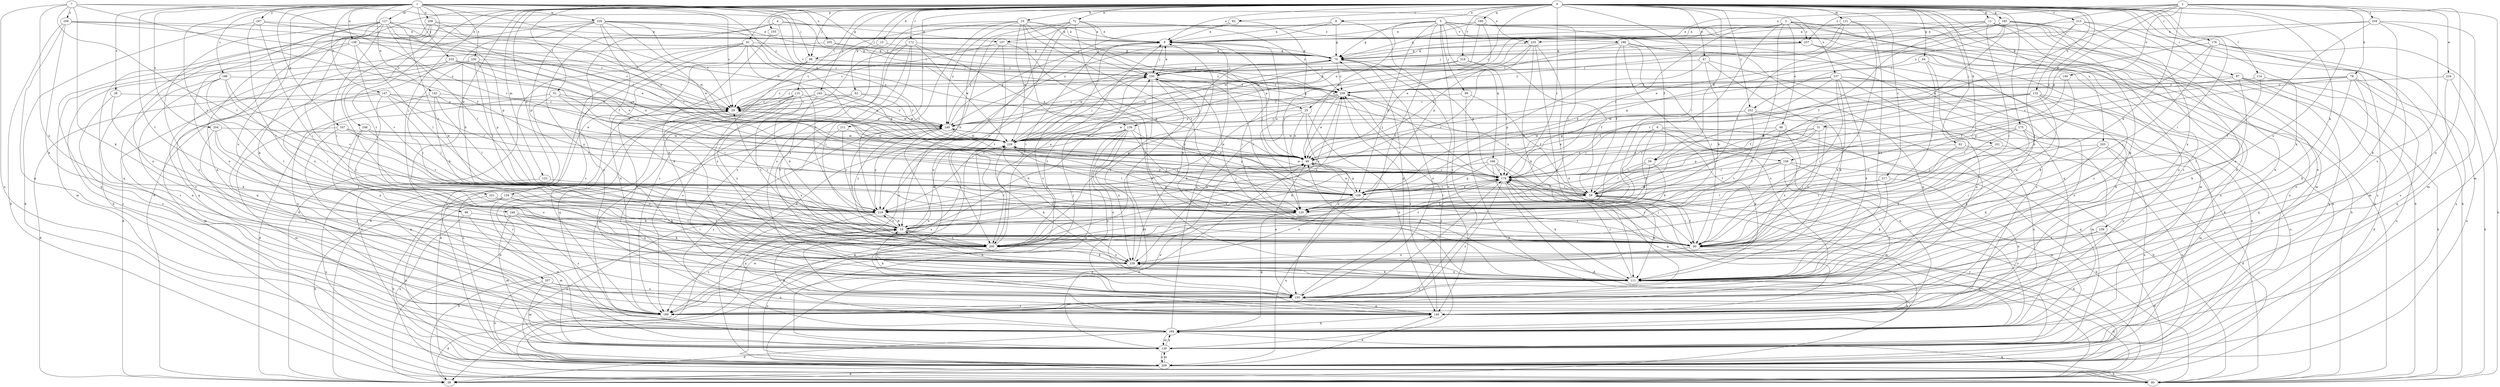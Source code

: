 strict digraph  {
0;
1;
2;
3;
4;
5;
6;
7;
8;
9;
10;
11;
15;
19;
25;
28;
29;
31;
39;
47;
48;
49;
51;
56;
59;
62;
64;
70;
72;
78;
80;
82;
87;
90;
91;
92;
96;
98;
99;
100;
101;
109;
111;
114;
115;
120;
121;
123;
127;
130;
133;
134;
137;
138;
139;
140;
143;
147;
149;
150;
155;
156;
157;
159;
165;
166;
167;
168;
169;
172;
175;
176;
179;
186;
188;
189;
200;
203;
204;
205;
207;
208;
209;
211;
215;
217;
218;
219;
221;
224;
226;
229;
230;
233;
235;
239;
245;
246;
247;
248;
249;
252;
254;
257;
258;
259;
0 -> 8  [label=a];
0 -> 9  [label=a];
0 -> 10  [label=b];
0 -> 11  [label=b];
0 -> 15  [label=b];
0 -> 25  [label=c];
0 -> 31  [label=d];
0 -> 39  [label=d];
0 -> 47  [label=e];
0 -> 51  [label=f];
0 -> 56  [label=f];
0 -> 62  [label=g];
0 -> 64  [label=g];
0 -> 72  [label=h];
0 -> 82  [label=i];
0 -> 87  [label=i];
0 -> 90  [label=i];
0 -> 91  [label=j];
0 -> 92  [label=j];
0 -> 96  [label=j];
0 -> 98  [label=j];
0 -> 101  [label=k];
0 -> 109  [label=k];
0 -> 111  [label=k];
0 -> 114  [label=l];
0 -> 115  [label=l];
0 -> 120  [label=l];
0 -> 121  [label=m];
0 -> 123  [label=m];
0 -> 133  [label=n];
0 -> 134  [label=n];
0 -> 137  [label=n];
0 -> 155  [label=p];
0 -> 165  [label=q];
0 -> 166  [label=q];
0 -> 172  [label=r];
0 -> 175  [label=r];
0 -> 176  [label=r];
0 -> 179  [label=r];
0 -> 200  [label=t];
0 -> 203  [label=u];
0 -> 211  [label=v];
0 -> 215  [label=v];
0 -> 217  [label=v];
0 -> 218  [label=v];
0 -> 221  [label=w];
0 -> 224  [label=w];
0 -> 245  [label=y];
0 -> 252  [label=z];
1 -> 25  [label=c];
1 -> 28  [label=c];
1 -> 29  [label=c];
1 -> 70  [label=g];
1 -> 98  [label=j];
1 -> 127  [label=m];
1 -> 138  [label=n];
1 -> 139  [label=n];
1 -> 143  [label=o];
1 -> 147  [label=o];
1 -> 167  [label=q];
1 -> 186  [label=s];
1 -> 200  [label=t];
1 -> 204  [label=u];
1 -> 205  [label=u];
1 -> 207  [label=u];
1 -> 208  [label=u];
1 -> 226  [label=w];
1 -> 229  [label=w];
1 -> 230  [label=x];
1 -> 233  [label=x];
1 -> 235  [label=x];
1 -> 246  [label=y];
1 -> 247  [label=y];
1 -> 248  [label=y];
2 -> 19  [label=b];
2 -> 56  [label=f];
2 -> 78  [label=h];
2 -> 130  [label=m];
2 -> 149  [label=o];
2 -> 150  [label=o];
2 -> 156  [label=p];
2 -> 235  [label=x];
2 -> 239  [label=x];
2 -> 252  [label=z];
2 -> 254  [label=z];
2 -> 257  [label=z];
3 -> 48  [label=e];
3 -> 80  [label=h];
3 -> 120  [label=l];
3 -> 139  [label=n];
3 -> 140  [label=n];
3 -> 179  [label=r];
3 -> 200  [label=t];
3 -> 209  [label=u];
3 -> 229  [label=w];
3 -> 257  [label=z];
4 -> 140  [label=n];
4 -> 156  [label=p];
4 -> 157  [label=p];
4 -> 239  [label=x];
4 -> 257  [label=z];
5 -> 49  [label=e];
5 -> 56  [label=f];
5 -> 70  [label=g];
5 -> 80  [label=h];
5 -> 98  [label=j];
5 -> 99  [label=j];
5 -> 130  [label=m];
5 -> 157  [label=p];
5 -> 159  [label=p];
5 -> 168  [label=q];
5 -> 169  [label=q];
5 -> 188  [label=s];
5 -> 189  [label=s];
5 -> 200  [label=t];
6 -> 19  [label=b];
6 -> 49  [label=e];
6 -> 80  [label=h];
6 -> 111  [label=k];
6 -> 120  [label=l];
6 -> 140  [label=n];
6 -> 229  [label=w];
7 -> 59  [label=f];
7 -> 111  [label=k];
7 -> 179  [label=r];
7 -> 209  [label=u];
7 -> 219  [label=v];
7 -> 239  [label=x];
7 -> 258  [label=z];
7 -> 259  [label=z];
8 -> 9  [label=a];
8 -> 70  [label=g];
8 -> 159  [label=p];
8 -> 249  [label=y];
9 -> 70  [label=g];
9 -> 90  [label=i];
9 -> 100  [label=j];
9 -> 189  [label=s];
9 -> 200  [label=t];
10 -> 9  [label=a];
10 -> 49  [label=e];
10 -> 100  [label=j];
10 -> 111  [label=k];
10 -> 120  [label=l];
10 -> 150  [label=o];
10 -> 189  [label=s];
10 -> 219  [label=v];
10 -> 229  [label=w];
10 -> 249  [label=y];
11 -> 9  [label=a];
11 -> 59  [label=f];
11 -> 80  [label=h];
11 -> 90  [label=i];
11 -> 111  [label=k];
11 -> 140  [label=n];
11 -> 189  [label=s];
11 -> 249  [label=y];
15 -> 29  [label=c];
15 -> 70  [label=g];
19 -> 29  [label=c];
19 -> 90  [label=i];
19 -> 111  [label=k];
19 -> 189  [label=s];
19 -> 200  [label=t];
19 -> 219  [label=v];
19 -> 229  [label=w];
19 -> 249  [label=y];
19 -> 259  [label=z];
25 -> 49  [label=e];
25 -> 140  [label=n];
25 -> 150  [label=o];
25 -> 239  [label=x];
25 -> 249  [label=y];
28 -> 29  [label=c];
28 -> 111  [label=k];
28 -> 189  [label=s];
29 -> 100  [label=j];
29 -> 209  [label=u];
29 -> 249  [label=y];
31 -> 59  [label=f];
31 -> 90  [label=i];
31 -> 111  [label=k];
31 -> 159  [label=p];
31 -> 179  [label=r];
31 -> 229  [label=w];
39 -> 19  [label=b];
47 -> 19  [label=b];
47 -> 100  [label=j];
47 -> 111  [label=k];
47 -> 140  [label=n];
47 -> 159  [label=p];
48 -> 90  [label=i];
48 -> 169  [label=q];
48 -> 179  [label=r];
48 -> 229  [label=w];
48 -> 239  [label=x];
49 -> 100  [label=j];
49 -> 159  [label=p];
49 -> 179  [label=r];
49 -> 249  [label=y];
51 -> 19  [label=b];
51 -> 29  [label=c];
51 -> 39  [label=d];
51 -> 120  [label=l];
51 -> 209  [label=u];
56 -> 19  [label=b];
56 -> 59  [label=f];
56 -> 120  [label=l];
56 -> 179  [label=r];
59 -> 29  [label=c];
59 -> 39  [label=d];
59 -> 90  [label=i];
59 -> 111  [label=k];
59 -> 120  [label=l];
59 -> 179  [label=r];
59 -> 219  [label=v];
59 -> 259  [label=z];
62 -> 29  [label=c];
62 -> 150  [label=o];
62 -> 229  [label=w];
62 -> 249  [label=y];
64 -> 90  [label=i];
64 -> 100  [label=j];
64 -> 111  [label=k];
64 -> 120  [label=l];
70 -> 100  [label=j];
70 -> 140  [label=n];
70 -> 150  [label=o];
70 -> 219  [label=v];
70 -> 229  [label=w];
70 -> 259  [label=z];
72 -> 9  [label=a];
72 -> 19  [label=b];
72 -> 39  [label=d];
72 -> 90  [label=i];
72 -> 100  [label=j];
72 -> 140  [label=n];
72 -> 209  [label=u];
72 -> 259  [label=z];
78 -> 111  [label=k];
78 -> 150  [label=o];
78 -> 159  [label=p];
78 -> 179  [label=r];
78 -> 189  [label=s];
78 -> 209  [label=u];
78 -> 259  [label=z];
80 -> 49  [label=e];
80 -> 169  [label=q];
80 -> 229  [label=w];
82 -> 9  [label=a];
82 -> 120  [label=l];
82 -> 219  [label=v];
87 -> 39  [label=d];
87 -> 80  [label=h];
87 -> 111  [label=k];
87 -> 169  [label=q];
87 -> 179  [label=r];
87 -> 259  [label=z];
90 -> 59  [label=f];
90 -> 169  [label=q];
90 -> 179  [label=r];
90 -> 239  [label=x];
91 -> 39  [label=d];
91 -> 70  [label=g];
91 -> 140  [label=n];
91 -> 159  [label=p];
91 -> 189  [label=s];
91 -> 209  [label=u];
91 -> 219  [label=v];
91 -> 249  [label=y];
92 -> 49  [label=e];
92 -> 140  [label=n];
92 -> 200  [label=t];
96 -> 19  [label=b];
96 -> 130  [label=m];
96 -> 209  [label=u];
98 -> 39  [label=d];
98 -> 100  [label=j];
98 -> 189  [label=s];
98 -> 239  [label=x];
98 -> 259  [label=z];
99 -> 29  [label=c];
99 -> 39  [label=d];
99 -> 59  [label=f];
100 -> 9  [label=a];
100 -> 29  [label=c];
100 -> 80  [label=h];
100 -> 111  [label=k];
100 -> 120  [label=l];
100 -> 200  [label=t];
100 -> 239  [label=x];
100 -> 259  [label=z];
101 -> 49  [label=e];
101 -> 209  [label=u];
101 -> 239  [label=x];
109 -> 39  [label=d];
109 -> 90  [label=i];
109 -> 150  [label=o];
111 -> 19  [label=b];
111 -> 39  [label=d];
111 -> 49  [label=e];
111 -> 100  [label=j];
111 -> 150  [label=o];
111 -> 179  [label=r];
111 -> 239  [label=x];
114 -> 90  [label=i];
114 -> 209  [label=u];
114 -> 259  [label=z];
115 -> 19  [label=b];
115 -> 29  [label=c];
115 -> 80  [label=h];
115 -> 169  [label=q];
115 -> 200  [label=t];
115 -> 239  [label=x];
115 -> 249  [label=y];
120 -> 169  [label=q];
120 -> 200  [label=t];
120 -> 229  [label=w];
121 -> 9  [label=a];
121 -> 90  [label=i];
121 -> 111  [label=k];
121 -> 120  [label=l];
121 -> 130  [label=m];
121 -> 229  [label=w];
123 -> 159  [label=p];
123 -> 209  [label=u];
127 -> 9  [label=a];
127 -> 29  [label=c];
127 -> 80  [label=h];
127 -> 90  [label=i];
127 -> 111  [label=k];
127 -> 120  [label=l];
127 -> 140  [label=n];
127 -> 150  [label=o];
127 -> 159  [label=p];
127 -> 179  [label=r];
127 -> 189  [label=s];
130 -> 29  [label=c];
130 -> 49  [label=e];
130 -> 169  [label=q];
130 -> 209  [label=u];
130 -> 259  [label=z];
133 -> 29  [label=c];
133 -> 59  [label=f];
133 -> 90  [label=i];
133 -> 111  [label=k];
133 -> 169  [label=q];
133 -> 179  [label=r];
133 -> 209  [label=u];
133 -> 229  [label=w];
134 -> 80  [label=h];
134 -> 111  [label=k];
134 -> 130  [label=m];
134 -> 200  [label=t];
134 -> 209  [label=u];
134 -> 219  [label=v];
137 -> 49  [label=e];
137 -> 90  [label=i];
137 -> 111  [label=k];
137 -> 150  [label=o];
137 -> 159  [label=p];
137 -> 189  [label=s];
137 -> 209  [label=u];
137 -> 239  [label=x];
137 -> 259  [label=z];
138 -> 29  [label=c];
138 -> 70  [label=g];
138 -> 120  [label=l];
138 -> 130  [label=m];
138 -> 169  [label=q];
138 -> 219  [label=v];
139 -> 19  [label=b];
139 -> 120  [label=l];
139 -> 130  [label=m];
139 -> 140  [label=n];
139 -> 150  [label=o];
139 -> 159  [label=p];
139 -> 229  [label=w];
139 -> 239  [label=x];
140 -> 169  [label=q];
140 -> 259  [label=z];
143 -> 19  [label=b];
143 -> 29  [label=c];
143 -> 49  [label=e];
143 -> 120  [label=l];
143 -> 140  [label=n];
147 -> 29  [label=c];
147 -> 39  [label=d];
147 -> 120  [label=l];
147 -> 130  [label=m];
147 -> 179  [label=r];
147 -> 200  [label=t];
147 -> 229  [label=w];
149 -> 59  [label=f];
149 -> 219  [label=v];
149 -> 259  [label=z];
150 -> 19  [label=b];
150 -> 49  [label=e];
150 -> 70  [label=g];
150 -> 140  [label=n];
150 -> 179  [label=r];
150 -> 189  [label=s];
155 -> 111  [label=k];
156 -> 59  [label=f];
156 -> 80  [label=h];
156 -> 120  [label=l];
156 -> 130  [label=m];
156 -> 179  [label=r];
156 -> 189  [label=s];
157 -> 29  [label=c];
157 -> 70  [label=g];
157 -> 159  [label=p];
157 -> 200  [label=t];
157 -> 249  [label=y];
159 -> 9  [label=a];
159 -> 49  [label=e];
159 -> 90  [label=i];
159 -> 120  [label=l];
159 -> 179  [label=r];
159 -> 209  [label=u];
159 -> 239  [label=x];
165 -> 9  [label=a];
165 -> 49  [label=e];
165 -> 140  [label=n];
165 -> 150  [label=o];
165 -> 159  [label=p];
165 -> 209  [label=u];
165 -> 219  [label=v];
165 -> 249  [label=y];
166 -> 9  [label=a];
166 -> 49  [label=e];
166 -> 70  [label=g];
166 -> 120  [label=l];
166 -> 209  [label=u];
166 -> 229  [label=w];
167 -> 130  [label=m];
167 -> 179  [label=r];
167 -> 189  [label=s];
167 -> 219  [label=v];
167 -> 229  [label=w];
168 -> 19  [label=b];
168 -> 39  [label=d];
168 -> 130  [label=m];
168 -> 159  [label=p];
168 -> 169  [label=q];
168 -> 179  [label=r];
169 -> 9  [label=a];
169 -> 19  [label=b];
169 -> 39  [label=d];
169 -> 111  [label=k];
169 -> 130  [label=m];
169 -> 249  [label=y];
172 -> 49  [label=e];
172 -> 70  [label=g];
172 -> 90  [label=i];
172 -> 150  [label=o];
172 -> 189  [label=s];
172 -> 229  [label=w];
172 -> 239  [label=x];
175 -> 90  [label=i];
175 -> 120  [label=l];
175 -> 130  [label=m];
175 -> 140  [label=n];
175 -> 219  [label=v];
175 -> 229  [label=w];
176 -> 70  [label=g];
176 -> 80  [label=h];
176 -> 90  [label=i];
176 -> 130  [label=m];
176 -> 179  [label=r];
176 -> 209  [label=u];
179 -> 59  [label=f];
179 -> 70  [label=g];
179 -> 90  [label=i];
179 -> 100  [label=j];
179 -> 111  [label=k];
179 -> 159  [label=p];
179 -> 189  [label=s];
179 -> 200  [label=t];
179 -> 229  [label=w];
179 -> 259  [label=z];
186 -> 90  [label=i];
186 -> 140  [label=n];
186 -> 189  [label=s];
186 -> 200  [label=t];
186 -> 219  [label=v];
186 -> 259  [label=z];
188 -> 59  [label=f];
188 -> 70  [label=g];
188 -> 80  [label=h];
188 -> 90  [label=i];
188 -> 169  [label=q];
188 -> 189  [label=s];
188 -> 259  [label=z];
189 -> 39  [label=d];
189 -> 100  [label=j];
200 -> 9  [label=a];
200 -> 70  [label=g];
200 -> 150  [label=o];
200 -> 209  [label=u];
200 -> 239  [label=x];
200 -> 259  [label=z];
203 -> 39  [label=d];
203 -> 49  [label=e];
203 -> 90  [label=i];
203 -> 111  [label=k];
203 -> 209  [label=u];
204 -> 189  [label=s];
204 -> 200  [label=t];
204 -> 229  [label=w];
204 -> 239  [label=x];
205 -> 70  [label=g];
205 -> 209  [label=u];
205 -> 259  [label=z];
207 -> 130  [label=m];
207 -> 140  [label=n];
207 -> 150  [label=o];
207 -> 209  [label=u];
208 -> 9  [label=a];
208 -> 49  [label=e];
208 -> 90  [label=i];
208 -> 150  [label=o];
208 -> 219  [label=v];
208 -> 229  [label=w];
209 -> 39  [label=d];
209 -> 80  [label=h];
209 -> 130  [label=m];
209 -> 140  [label=n];
209 -> 179  [label=r];
209 -> 229  [label=w];
211 -> 219  [label=v];
211 -> 229  [label=w];
211 -> 239  [label=x];
215 -> 9  [label=a];
215 -> 70  [label=g];
215 -> 80  [label=h];
215 -> 90  [label=i];
215 -> 140  [label=n];
215 -> 239  [label=x];
217 -> 111  [label=k];
217 -> 120  [label=l];
217 -> 140  [label=n];
217 -> 159  [label=p];
218 -> 59  [label=f];
218 -> 100  [label=j];
218 -> 179  [label=r];
218 -> 229  [label=w];
219 -> 19  [label=b];
219 -> 49  [label=e];
219 -> 140  [label=n];
219 -> 179  [label=r];
219 -> 209  [label=u];
219 -> 249  [label=y];
221 -> 80  [label=h];
221 -> 200  [label=t];
221 -> 219  [label=v];
224 -> 80  [label=h];
224 -> 169  [label=q];
224 -> 259  [label=z];
226 -> 9  [label=a];
226 -> 19  [label=b];
226 -> 29  [label=c];
226 -> 49  [label=e];
226 -> 59  [label=f];
226 -> 90  [label=i];
226 -> 100  [label=j];
226 -> 159  [label=p];
226 -> 169  [label=q];
226 -> 179  [label=r];
226 -> 259  [label=z];
229 -> 49  [label=e];
229 -> 100  [label=j];
229 -> 111  [label=k];
229 -> 120  [label=l];
229 -> 159  [label=p];
229 -> 189  [label=s];
229 -> 200  [label=t];
229 -> 239  [label=x];
230 -> 29  [label=c];
230 -> 39  [label=d];
230 -> 49  [label=e];
230 -> 90  [label=i];
230 -> 100  [label=j];
230 -> 120  [label=l];
230 -> 159  [label=p];
230 -> 169  [label=q];
233 -> 49  [label=e];
233 -> 100  [label=j];
233 -> 169  [label=q];
233 -> 179  [label=r];
233 -> 189  [label=s];
233 -> 229  [label=w];
233 -> 239  [label=x];
235 -> 49  [label=e];
235 -> 70  [label=g];
235 -> 111  [label=k];
235 -> 140  [label=n];
235 -> 150  [label=o];
235 -> 219  [label=v];
239 -> 9  [label=a];
239 -> 29  [label=c];
239 -> 111  [label=k];
245 -> 29  [label=c];
245 -> 130  [label=m];
245 -> 200  [label=t];
245 -> 229  [label=w];
245 -> 249  [label=y];
246 -> 19  [label=b];
246 -> 90  [label=i];
246 -> 130  [label=m];
246 -> 189  [label=s];
246 -> 239  [label=x];
247 -> 9  [label=a];
247 -> 80  [label=h];
247 -> 90  [label=i];
247 -> 200  [label=t];
247 -> 229  [label=w];
248 -> 90  [label=i];
248 -> 150  [label=o];
248 -> 169  [label=q];
248 -> 229  [label=w];
249 -> 9  [label=a];
249 -> 39  [label=d];
249 -> 49  [label=e];
249 -> 140  [label=n];
249 -> 200  [label=t];
249 -> 229  [label=w];
252 -> 130  [label=m];
252 -> 200  [label=t];
252 -> 229  [label=w];
252 -> 239  [label=x];
252 -> 249  [label=y];
254 -> 9  [label=a];
254 -> 49  [label=e];
254 -> 111  [label=k];
254 -> 130  [label=m];
254 -> 150  [label=o];
254 -> 200  [label=t];
257 -> 70  [label=g];
257 -> 80  [label=h];
257 -> 100  [label=j];
257 -> 150  [label=o];
257 -> 189  [label=s];
258 -> 9  [label=a];
258 -> 29  [label=c];
258 -> 80  [label=h];
258 -> 111  [label=k];
258 -> 169  [label=q];
258 -> 249  [label=y];
259 -> 29  [label=c];
259 -> 49  [label=e];
259 -> 200  [label=t];
259 -> 219  [label=v];
}
